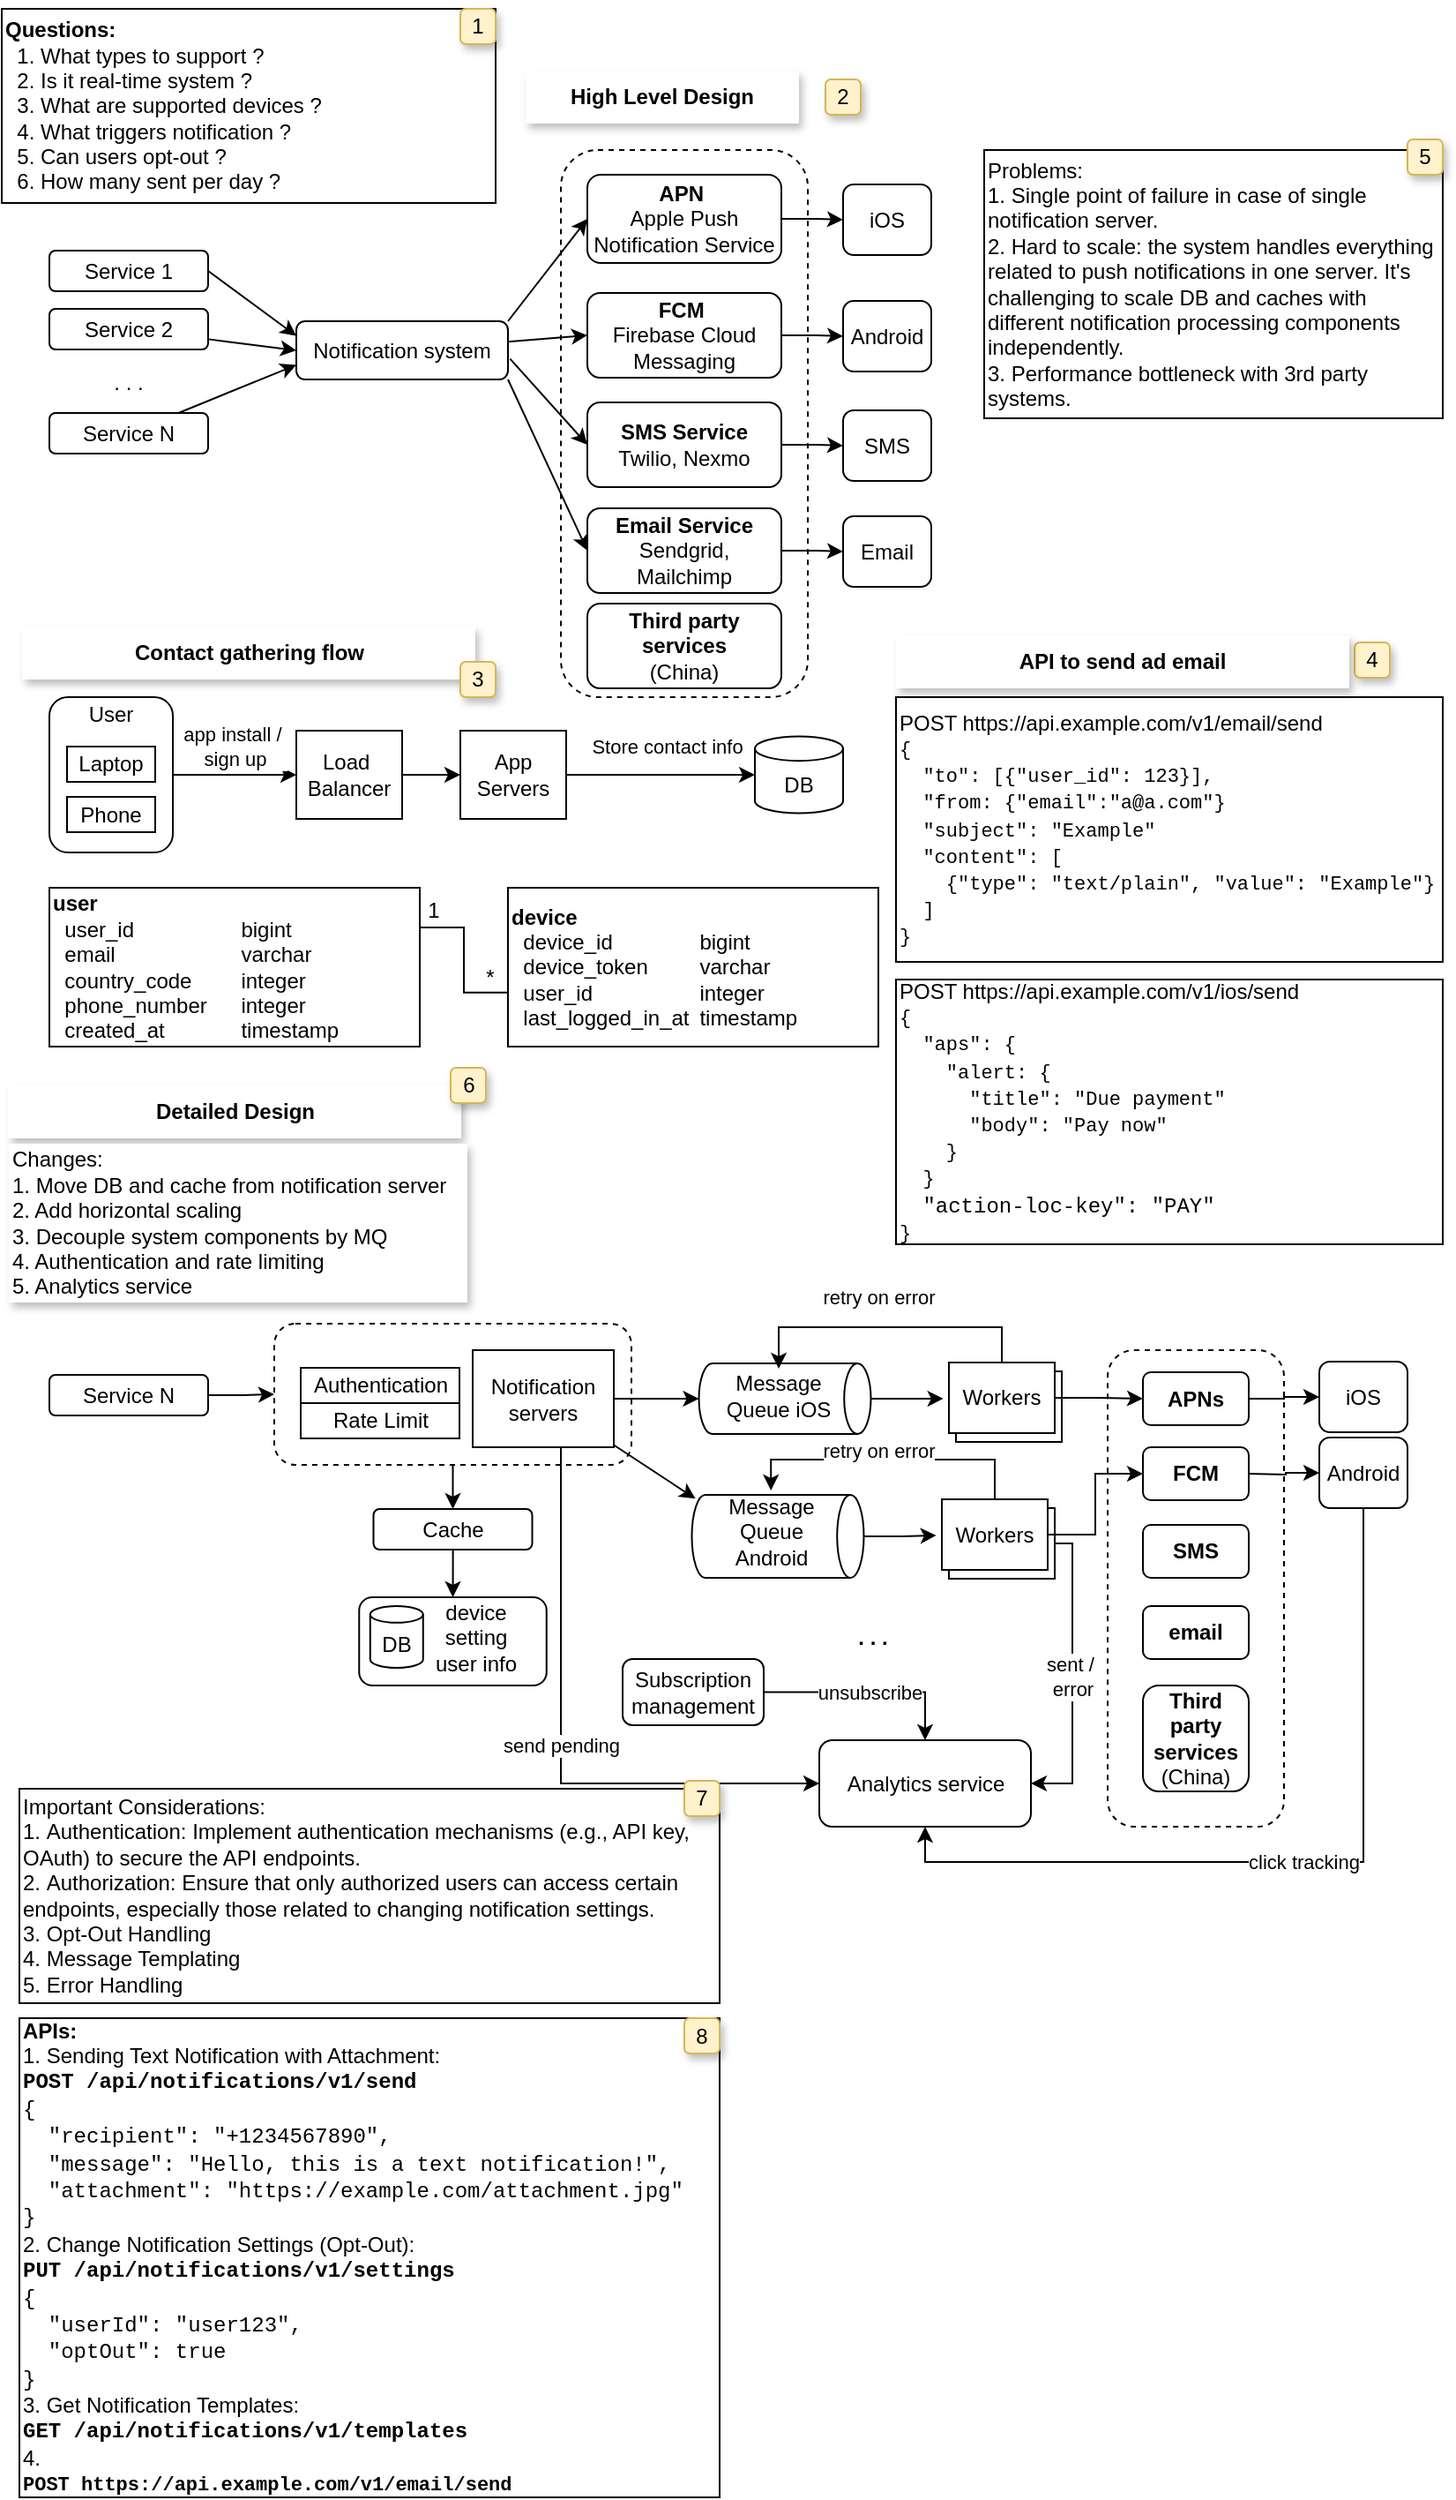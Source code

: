 <mxfile version="22.1.11" type="device">
  <diagram name="Page-1" id="iBF_axwDJWfPt3znukzr">
    <mxGraphModel dx="1815" dy="527" grid="1" gridSize="10" guides="1" tooltips="1" connect="1" arrows="1" fold="1" page="1" pageScale="1" pageWidth="827" pageHeight="1169" math="0" shadow="0">
      <root>
        <mxCell id="0" />
        <mxCell id="1" parent="0" />
        <mxCell id="2EZ9If-iesUBe8Wqhh3Y-325" value="" style="rounded=1;whiteSpace=wrap;html=1;dashed=1;" vertex="1" parent="1">
          <mxGeometry x="-200" y="760" width="100" height="270" as="geometry" />
        </mxCell>
        <mxCell id="2EZ9If-iesUBe8Wqhh3Y-322" value="" style="rounded=0;whiteSpace=wrap;html=1;" vertex="1" parent="1">
          <mxGeometry x="-286" y="772" width="60" height="40" as="geometry" />
        </mxCell>
        <mxCell id="2EZ9If-iesUBe8Wqhh3Y-233" value="" style="rounded=1;whiteSpace=wrap;html=1;dashed=1;" vertex="1" parent="1">
          <mxGeometry x="-510" y="80" width="140" height="310" as="geometry" />
        </mxCell>
        <mxCell id="2EZ9If-iesUBe8Wqhh3Y-2" value="POST https://api.example.com/v1/email/send&lt;br&gt;&lt;font style=&quot;font-size: 11px;&quot; face=&quot;Courier New&quot;&gt;{&lt;br&gt;&amp;nbsp; &quot;to&quot;: [{&quot;user_id&quot;: 123}],&lt;br&gt;&amp;nbsp; &quot;from: {&quot;email&quot;:&quot;a@a.com&quot;}&lt;br&gt;&amp;nbsp; &quot;subject&quot;: &quot;Example&quot;&lt;br&gt;&amp;nbsp; &quot;content&quot;: [&lt;br&gt;&amp;nbsp; &amp;nbsp; {&quot;type&quot;: &quot;text/plain&quot;, &quot;value&quot;: &quot;Example&quot;}&lt;br&gt;&amp;nbsp; ]&lt;br&gt;}&lt;/font&gt;" style="rounded=0;whiteSpace=wrap;html=1;align=left;" vertex="1" parent="1">
          <mxGeometry x="-320" y="390" width="310" height="150" as="geometry" />
        </mxCell>
        <mxCell id="2EZ9If-iesUBe8Wqhh3Y-3" value="&lt;span&gt;Questions:&lt;/span&gt;&lt;br&gt;&amp;nbsp;&lt;span style=&quot;font-weight: normal;&quot;&gt; 1. What types to support ?&lt;br&gt;&amp;nbsp; 2. Is it real-time system ?&lt;br&gt;&amp;nbsp; 3. What are supported devices ?&lt;br&gt;&amp;nbsp; 4. What triggers notification ?&lt;br&gt;&amp;nbsp; 5. Can users opt-out ?&lt;br&gt;&amp;nbsp; 6. How many sent per day ?&lt;br&gt;&lt;/span&gt;" style="rounded=0;whiteSpace=wrap;html=1;align=left;fontStyle=1" vertex="1" parent="1">
          <mxGeometry x="-827" width="280" height="110" as="geometry" />
        </mxCell>
        <mxCell id="2EZ9If-iesUBe8Wqhh3Y-51" value="Problems:&lt;br&gt;1. Single point of failure in case of single notification server.&lt;br&gt;2. Hard to scale: the system handles everything related to push notifications in one server. It&#39;s challenging to scale DB and caches with different notification processing components independently.&lt;br&gt;3. Performance bottleneck with 3rd party systems." style="rounded=0;whiteSpace=wrap;html=1;align=left;" vertex="1" parent="1">
          <mxGeometry x="-270" y="80" width="260" height="152" as="geometry" />
        </mxCell>
        <mxCell id="2EZ9If-iesUBe8Wqhh3Y-52" value="1" style="text;html=1;strokeColor=#d6b656;fillColor=#fff2cc;align=center;verticalAlign=middle;whiteSpace=wrap;rounded=1;glass=0;shadow=1;" vertex="1" parent="1">
          <mxGeometry x="-567" width="20" height="20" as="geometry" />
        </mxCell>
        <mxCell id="2EZ9If-iesUBe8Wqhh3Y-54" value="2" style="text;html=1;strokeColor=#d6b656;fillColor=#fff2cc;align=center;verticalAlign=middle;whiteSpace=wrap;rounded=1;glass=0;shadow=1;" vertex="1" parent="1">
          <mxGeometry x="-360" y="40" width="20" height="20" as="geometry" />
        </mxCell>
        <mxCell id="2EZ9If-iesUBe8Wqhh3Y-56" value="4" style="text;html=1;strokeColor=#d6b656;fillColor=#fff2cc;align=center;verticalAlign=middle;whiteSpace=wrap;rounded=1;glass=0;shadow=1;" vertex="1" parent="1">
          <mxGeometry x="-60" y="359" width="20" height="20" as="geometry" />
        </mxCell>
        <mxCell id="2EZ9If-iesUBe8Wqhh3Y-57" value="5" style="text;html=1;strokeColor=#d6b656;fillColor=#fff2cc;align=center;verticalAlign=middle;whiteSpace=wrap;rounded=1;glass=0;shadow=1;" vertex="1" parent="1">
          <mxGeometry x="-30" y="74" width="20" height="20" as="geometry" />
        </mxCell>
        <mxCell id="2EZ9If-iesUBe8Wqhh3Y-230" style="rounded=0;orthogonalLoop=1;jettySize=auto;html=1;entryX=0;entryY=0.25;entryDx=0;entryDy=0;exitX=1;exitY=0.5;exitDx=0;exitDy=0;" edge="1" parent="1" source="2EZ9If-iesUBe8Wqhh3Y-225" target="2EZ9If-iesUBe8Wqhh3Y-229">
          <mxGeometry relative="1" as="geometry" />
        </mxCell>
        <mxCell id="2EZ9If-iesUBe8Wqhh3Y-225" value="Service 1" style="rounded=1;whiteSpace=wrap;html=1;" vertex="1" parent="1">
          <mxGeometry x="-800" y="137" width="90" height="23" as="geometry" />
        </mxCell>
        <mxCell id="2EZ9If-iesUBe8Wqhh3Y-232" value="" style="rounded=0;orthogonalLoop=1;jettySize=auto;html=1;entryX=0;entryY=0.5;entryDx=0;entryDy=0;" edge="1" parent="1" source="2EZ9If-iesUBe8Wqhh3Y-226" target="2EZ9If-iesUBe8Wqhh3Y-229">
          <mxGeometry relative="1" as="geometry" />
        </mxCell>
        <mxCell id="2EZ9If-iesUBe8Wqhh3Y-226" value="Service 2" style="rounded=1;whiteSpace=wrap;html=1;" vertex="1" parent="1">
          <mxGeometry x="-800" y="170" width="90" height="23" as="geometry" />
        </mxCell>
        <mxCell id="2EZ9If-iesUBe8Wqhh3Y-231" value="" style="rounded=0;orthogonalLoop=1;jettySize=auto;html=1;entryX=0;entryY=0.75;entryDx=0;entryDy=0;" edge="1" parent="1" source="2EZ9If-iesUBe8Wqhh3Y-227" target="2EZ9If-iesUBe8Wqhh3Y-229">
          <mxGeometry relative="1" as="geometry" />
        </mxCell>
        <mxCell id="2EZ9If-iesUBe8Wqhh3Y-227" value="Service N" style="rounded=1;whiteSpace=wrap;html=1;" vertex="1" parent="1">
          <mxGeometry x="-800" y="229" width="90" height="23" as="geometry" />
        </mxCell>
        <mxCell id="2EZ9If-iesUBe8Wqhh3Y-228" value=". . ." style="text;html=1;strokeColor=none;fillColor=none;align=center;verticalAlign=middle;whiteSpace=wrap;rounded=0;" vertex="1" parent="1">
          <mxGeometry x="-785" y="197" width="60" height="30" as="geometry" />
        </mxCell>
        <mxCell id="2EZ9If-iesUBe8Wqhh3Y-248" style="rounded=0;orthogonalLoop=1;jettySize=auto;html=1;entryX=0;entryY=0.5;entryDx=0;entryDy=0;exitX=1;exitY=0;exitDx=0;exitDy=0;" edge="1" parent="1" source="2EZ9If-iesUBe8Wqhh3Y-229" target="2EZ9If-iesUBe8Wqhh3Y-234">
          <mxGeometry relative="1" as="geometry" />
        </mxCell>
        <mxCell id="2EZ9If-iesUBe8Wqhh3Y-250" style="rounded=0;orthogonalLoop=1;jettySize=auto;html=1;entryX=0;entryY=0.5;entryDx=0;entryDy=0;" edge="1" parent="1" source="2EZ9If-iesUBe8Wqhh3Y-229" target="2EZ9If-iesUBe8Wqhh3Y-237">
          <mxGeometry relative="1" as="geometry" />
        </mxCell>
        <mxCell id="2EZ9If-iesUBe8Wqhh3Y-251" style="rounded=0;orthogonalLoop=1;jettySize=auto;html=1;entryX=0;entryY=0.5;entryDx=0;entryDy=0;exitX=1.01;exitY=0.645;exitDx=0;exitDy=0;exitPerimeter=0;" edge="1" parent="1" source="2EZ9If-iesUBe8Wqhh3Y-229" target="2EZ9If-iesUBe8Wqhh3Y-238">
          <mxGeometry relative="1" as="geometry" />
        </mxCell>
        <mxCell id="2EZ9If-iesUBe8Wqhh3Y-252" style="rounded=0;orthogonalLoop=1;jettySize=auto;html=1;entryX=0;entryY=0.5;entryDx=0;entryDy=0;exitX=1;exitY=1;exitDx=0;exitDy=0;" edge="1" parent="1" source="2EZ9If-iesUBe8Wqhh3Y-229" target="2EZ9If-iesUBe8Wqhh3Y-239">
          <mxGeometry relative="1" as="geometry" />
        </mxCell>
        <mxCell id="2EZ9If-iesUBe8Wqhh3Y-229" value="Notification system" style="rounded=1;whiteSpace=wrap;html=1;" vertex="1" parent="1">
          <mxGeometry x="-660" y="177" width="120" height="33" as="geometry" />
        </mxCell>
        <mxCell id="2EZ9If-iesUBe8Wqhh3Y-241" value="" style="edgeStyle=orthogonalEdgeStyle;rounded=0;orthogonalLoop=1;jettySize=auto;html=1;" edge="1" parent="1" source="2EZ9If-iesUBe8Wqhh3Y-234" target="2EZ9If-iesUBe8Wqhh3Y-240">
          <mxGeometry relative="1" as="geometry" />
        </mxCell>
        <mxCell id="2EZ9If-iesUBe8Wqhh3Y-234" value="&lt;b&gt;APN&amp;nbsp;&lt;/b&gt;&lt;br&gt;Apple Push Notification Service" style="rounded=1;whiteSpace=wrap;html=1;" vertex="1" parent="1">
          <mxGeometry x="-495" y="94" width="110" height="50" as="geometry" />
        </mxCell>
        <mxCell id="2EZ9If-iesUBe8Wqhh3Y-243" value="" style="edgeStyle=orthogonalEdgeStyle;rounded=0;orthogonalLoop=1;jettySize=auto;html=1;" edge="1" parent="1" source="2EZ9If-iesUBe8Wqhh3Y-237" target="2EZ9If-iesUBe8Wqhh3Y-242">
          <mxGeometry relative="1" as="geometry" />
        </mxCell>
        <mxCell id="2EZ9If-iesUBe8Wqhh3Y-237" value="&lt;b&gt;FCM&amp;nbsp;&lt;/b&gt;&lt;br&gt;Firebase Cloud Messaging" style="rounded=1;whiteSpace=wrap;html=1;" vertex="1" parent="1">
          <mxGeometry x="-495" y="161" width="110" height="48" as="geometry" />
        </mxCell>
        <mxCell id="2EZ9If-iesUBe8Wqhh3Y-247" value="" style="edgeStyle=orthogonalEdgeStyle;rounded=0;orthogonalLoop=1;jettySize=auto;html=1;" edge="1" parent="1" source="2EZ9If-iesUBe8Wqhh3Y-238" target="2EZ9If-iesUBe8Wqhh3Y-244">
          <mxGeometry relative="1" as="geometry" />
        </mxCell>
        <mxCell id="2EZ9If-iesUBe8Wqhh3Y-238" value="&lt;b&gt;SMS Service&lt;/b&gt;&lt;br&gt;Twilio, Nexmo" style="rounded=1;whiteSpace=wrap;html=1;" vertex="1" parent="1">
          <mxGeometry x="-495" y="223" width="110" height="48" as="geometry" />
        </mxCell>
        <mxCell id="2EZ9If-iesUBe8Wqhh3Y-246" value="" style="edgeStyle=orthogonalEdgeStyle;rounded=0;orthogonalLoop=1;jettySize=auto;html=1;" edge="1" parent="1" source="2EZ9If-iesUBe8Wqhh3Y-239" target="2EZ9If-iesUBe8Wqhh3Y-245">
          <mxGeometry relative="1" as="geometry" />
        </mxCell>
        <mxCell id="2EZ9If-iesUBe8Wqhh3Y-239" value="&lt;b&gt;Email Service&lt;/b&gt;&lt;br&gt;Sendgrid, Mailchimp" style="rounded=1;whiteSpace=wrap;html=1;" vertex="1" parent="1">
          <mxGeometry x="-495" y="283" width="110" height="48" as="geometry" />
        </mxCell>
        <mxCell id="2EZ9If-iesUBe8Wqhh3Y-240" value="iOS" style="rounded=1;whiteSpace=wrap;html=1;" vertex="1" parent="1">
          <mxGeometry x="-350" y="99.5" width="50" height="40" as="geometry" />
        </mxCell>
        <mxCell id="2EZ9If-iesUBe8Wqhh3Y-242" value="Android" style="rounded=1;whiteSpace=wrap;html=1;" vertex="1" parent="1">
          <mxGeometry x="-350" y="165.5" width="50" height="40" as="geometry" />
        </mxCell>
        <mxCell id="2EZ9If-iesUBe8Wqhh3Y-244" value="SMS" style="rounded=1;whiteSpace=wrap;html=1;" vertex="1" parent="1">
          <mxGeometry x="-350" y="227.5" width="50" height="40" as="geometry" />
        </mxCell>
        <mxCell id="2EZ9If-iesUBe8Wqhh3Y-245" value="Email" style="rounded=1;whiteSpace=wrap;html=1;" vertex="1" parent="1">
          <mxGeometry x="-350" y="287.5" width="50" height="40" as="geometry" />
        </mxCell>
        <mxCell id="2EZ9If-iesUBe8Wqhh3Y-254" value="High Level Design" style="text;html=1;strokeColor=none;fillColor=default;align=center;verticalAlign=middle;whiteSpace=wrap;rounded=0;fontStyle=1;shadow=1;" vertex="1" parent="1">
          <mxGeometry x="-530" y="35" width="155" height="30" as="geometry" />
        </mxCell>
        <mxCell id="2EZ9If-iesUBe8Wqhh3Y-261" value="app install /&amp;nbsp;&lt;br&gt;sign up" style="edgeStyle=orthogonalEdgeStyle;rounded=0;orthogonalLoop=1;jettySize=auto;html=1;" edge="1" parent="1" source="2EZ9If-iesUBe8Wqhh3Y-256" target="2EZ9If-iesUBe8Wqhh3Y-260">
          <mxGeometry y="16" relative="1" as="geometry">
            <mxPoint as="offset" />
          </mxGeometry>
        </mxCell>
        <mxCell id="2EZ9If-iesUBe8Wqhh3Y-256" value="" style="rounded=1;whiteSpace=wrap;html=1;" vertex="1" parent="1">
          <mxGeometry x="-800" y="390" width="70" height="88" as="geometry" />
        </mxCell>
        <mxCell id="2EZ9If-iesUBe8Wqhh3Y-257" value="Laptop" style="rounded=0;whiteSpace=wrap;html=1;" vertex="1" parent="1">
          <mxGeometry x="-790" y="418" width="50" height="20" as="geometry" />
        </mxCell>
        <mxCell id="2EZ9If-iesUBe8Wqhh3Y-258" value="User" style="text;html=1;strokeColor=none;fillColor=none;align=center;verticalAlign=middle;whiteSpace=wrap;rounded=0;" vertex="1" parent="1">
          <mxGeometry x="-795" y="385" width="60" height="30" as="geometry" />
        </mxCell>
        <mxCell id="2EZ9If-iesUBe8Wqhh3Y-259" value="Phone" style="rounded=0;whiteSpace=wrap;html=1;" vertex="1" parent="1">
          <mxGeometry x="-790" y="446.5" width="50" height="20" as="geometry" />
        </mxCell>
        <mxCell id="2EZ9If-iesUBe8Wqhh3Y-263" value="" style="edgeStyle=orthogonalEdgeStyle;rounded=0;orthogonalLoop=1;jettySize=auto;html=1;" edge="1" parent="1" source="2EZ9If-iesUBe8Wqhh3Y-260" target="2EZ9If-iesUBe8Wqhh3Y-262">
          <mxGeometry relative="1" as="geometry" />
        </mxCell>
        <mxCell id="2EZ9If-iesUBe8Wqhh3Y-260" value="Load&amp;nbsp;&lt;br&gt;Balancer" style="rounded=0;whiteSpace=wrap;html=1;" vertex="1" parent="1">
          <mxGeometry x="-660" y="409" width="60" height="50" as="geometry" />
        </mxCell>
        <mxCell id="2EZ9If-iesUBe8Wqhh3Y-265" value="Store contact info" style="edgeStyle=orthogonalEdgeStyle;rounded=0;orthogonalLoop=1;jettySize=auto;html=1;" edge="1" parent="1" source="2EZ9If-iesUBe8Wqhh3Y-262" target="2EZ9If-iesUBe8Wqhh3Y-264">
          <mxGeometry x="0.065" y="16" relative="1" as="geometry">
            <mxPoint as="offset" />
          </mxGeometry>
        </mxCell>
        <mxCell id="2EZ9If-iesUBe8Wqhh3Y-262" value="App&lt;br&gt;Servers" style="rounded=0;whiteSpace=wrap;html=1;" vertex="1" parent="1">
          <mxGeometry x="-567" y="409" width="60" height="50" as="geometry" />
        </mxCell>
        <mxCell id="2EZ9If-iesUBe8Wqhh3Y-264" value="DB" style="shape=cylinder3;whiteSpace=wrap;html=1;boundedLbl=1;backgroundOutline=1;size=6.929;" vertex="1" parent="1">
          <mxGeometry x="-400" y="412.25" width="50" height="43.5" as="geometry" />
        </mxCell>
        <mxCell id="2EZ9If-iesUBe8Wqhh3Y-253" value="Contact gathering flow" style="text;html=1;strokeColor=none;fillColor=default;align=center;verticalAlign=middle;whiteSpace=wrap;rounded=0;fontStyle=1;shadow=1;" vertex="1" parent="1">
          <mxGeometry x="-815.5" y="350" width="257" height="30" as="geometry" />
        </mxCell>
        <mxCell id="2EZ9If-iesUBe8Wqhh3Y-55" value="3" style="text;html=1;strokeColor=#d6b656;fillColor=#fff2cc;align=center;verticalAlign=middle;whiteSpace=wrap;rounded=1;glass=0;shadow=1;" vertex="1" parent="1">
          <mxGeometry x="-567" y="370" width="20" height="20" as="geometry" />
        </mxCell>
        <mxCell id="2EZ9If-iesUBe8Wqhh3Y-290" value="" style="edgeStyle=orthogonalEdgeStyle;rounded=0;orthogonalLoop=1;jettySize=auto;html=1;exitX=1;exitY=0.25;exitDx=0;exitDy=0;entryX=0;entryY=0.66;entryDx=0;entryDy=0;entryPerimeter=0;endArrow=none;endFill=0;" edge="1" parent="1" source="2EZ9If-iesUBe8Wqhh3Y-288" target="2EZ9If-iesUBe8Wqhh3Y-289">
          <mxGeometry relative="1" as="geometry" />
        </mxCell>
        <mxCell id="2EZ9If-iesUBe8Wqhh3Y-288" value="&lt;b&gt;user&lt;/b&gt;&lt;br&gt;&amp;nbsp; user_id&lt;span style=&quot;white-space: pre;&quot;&gt;&#x9;&lt;span style=&quot;white-space: pre;&quot;&gt;&#x9;&lt;/span&gt;&lt;span style=&quot;white-space: pre;&quot;&gt;&#x9;&lt;/span&gt;&lt;/span&gt;bigint&lt;br&gt;&amp;nbsp; email &lt;span style=&quot;white-space: pre;&quot;&gt;&#x9;&lt;/span&gt;&lt;span style=&quot;white-space: pre;&quot;&gt;&#x9;&lt;/span&gt;&lt;span style=&quot;white-space: pre;&quot;&gt;&#x9;&lt;/span&gt;varchar&lt;br&gt;&amp;nbsp; country_code&amp;nbsp; &lt;span style=&quot;white-space: pre;&quot;&gt;&#x9;&lt;/span&gt;integer&lt;br&gt;&amp;nbsp; phone_number&lt;span style=&quot;white-space: pre;&quot;&gt;&#x9;&lt;/span&gt;integer&lt;br&gt;&amp;nbsp; created_at&lt;span style=&quot;white-space: pre;&quot;&gt;&#x9;&lt;/span&gt;&lt;span style=&quot;white-space: pre;&quot;&gt;&#x9;&lt;/span&gt;timestamp" style="rounded=0;whiteSpace=wrap;html=1;align=left;" vertex="1" parent="1">
          <mxGeometry x="-800" y="498" width="210" height="90" as="geometry" />
        </mxCell>
        <mxCell id="2EZ9If-iesUBe8Wqhh3Y-289" value="&lt;b&gt;device&lt;/b&gt;&lt;br&gt;&amp;nbsp; device_id&lt;span style=&quot;&quot;&gt;&lt;span style=&quot;&quot;&gt;&lt;span style=&quot;white-space: pre;&quot;&gt;&amp;nbsp;&amp;nbsp;&amp;nbsp;&amp;nbsp;&lt;/span&gt;&lt;/span&gt;&lt;span style=&quot;&quot;&gt;&lt;span style=&quot;white-space: pre;&quot;&gt;&amp;nbsp;&amp;nbsp;&amp;nbsp;&amp;nbsp;&lt;span style=&quot;white-space: pre;&quot;&gt;&#x9;&lt;/span&gt;&lt;/span&gt;&lt;/span&gt;&lt;/span&gt;bigint&lt;br&gt;&amp;nbsp; device_token&lt;span style=&quot;white-space: pre;&quot;&gt;&#x9;&lt;/span&gt;&lt;span style=&quot;&quot;&gt;&lt;span style=&quot;white-space: pre;&quot;&gt;&amp;nbsp;&lt;span style=&quot;white-space: pre;&quot;&gt;&#x9;&lt;/span&gt;&lt;/span&gt;&lt;/span&gt;varchar&lt;br&gt;&amp;nbsp; user_id&amp;nbsp;&lt;span style=&quot;&quot;&gt;&lt;span style=&quot;white-space: pre;&quot;&gt;&amp;nbsp;&lt;span style=&quot;white-space: pre;&quot;&gt;&#x9;&lt;/span&gt; &lt;span style=&quot;white-space: pre;&quot;&gt;&#x9;&lt;/span&gt;&lt;/span&gt;&lt;/span&gt;integer&lt;br&gt;&amp;nbsp; last_logged_in_at&lt;span style=&quot;white-space: pre;&quot;&gt;&#x9;&lt;/span&gt;timestamp" style="rounded=0;whiteSpace=wrap;html=1;align=left;" vertex="1" parent="1">
          <mxGeometry x="-540" y="498" width="210" height="90" as="geometry" />
        </mxCell>
        <mxCell id="2EZ9If-iesUBe8Wqhh3Y-291" value="1" style="text;html=1;strokeColor=none;fillColor=none;align=center;verticalAlign=middle;whiteSpace=wrap;rounded=0;" vertex="1" parent="1">
          <mxGeometry x="-612.5" y="496" width="60" height="30" as="geometry" />
        </mxCell>
        <mxCell id="2EZ9If-iesUBe8Wqhh3Y-292" value="*" style="text;html=1;strokeColor=none;fillColor=none;align=center;verticalAlign=middle;whiteSpace=wrap;rounded=0;" vertex="1" parent="1">
          <mxGeometry x="-580" y="534" width="60" height="30" as="geometry" />
        </mxCell>
        <mxCell id="2EZ9If-iesUBe8Wqhh3Y-293" value="&lt;b&gt;Third party services&lt;/b&gt;&lt;br&gt;(China)" style="rounded=1;whiteSpace=wrap;html=1;" vertex="1" parent="1">
          <mxGeometry x="-495" y="337" width="110" height="48" as="geometry" />
        </mxCell>
        <mxCell id="2EZ9If-iesUBe8Wqhh3Y-294" value="Detailed Design" style="text;html=1;strokeColor=none;fillColor=default;align=center;verticalAlign=middle;whiteSpace=wrap;rounded=0;fontStyle=1;shadow=1;" vertex="1" parent="1">
          <mxGeometry x="-823.5" y="610" width="257" height="30" as="geometry" />
        </mxCell>
        <mxCell id="2EZ9If-iesUBe8Wqhh3Y-302" style="edgeStyle=orthogonalEdgeStyle;rounded=0;orthogonalLoop=1;jettySize=auto;html=1;entryX=0;entryY=0.5;entryDx=0;entryDy=0;" edge="1" parent="1" source="2EZ9If-iesUBe8Wqhh3Y-295" target="2EZ9If-iesUBe8Wqhh3Y-296">
          <mxGeometry relative="1" as="geometry" />
        </mxCell>
        <mxCell id="2EZ9If-iesUBe8Wqhh3Y-295" value="Service N" style="rounded=1;whiteSpace=wrap;html=1;" vertex="1" parent="1">
          <mxGeometry x="-800" y="774" width="90" height="23" as="geometry" />
        </mxCell>
        <mxCell id="2EZ9If-iesUBe8Wqhh3Y-308" style="edgeStyle=orthogonalEdgeStyle;rounded=0;orthogonalLoop=1;jettySize=auto;html=1;entryX=0.5;entryY=0;entryDx=0;entryDy=0;" edge="1" parent="1" source="2EZ9If-iesUBe8Wqhh3Y-296" target="2EZ9If-iesUBe8Wqhh3Y-303">
          <mxGeometry relative="1" as="geometry" />
        </mxCell>
        <mxCell id="2EZ9If-iesUBe8Wqhh3Y-296" value="" style="rounded=1;whiteSpace=wrap;html=1;dashed=1;" vertex="1" parent="1">
          <mxGeometry x="-672.5" y="745" width="202.5" height="80" as="geometry" />
        </mxCell>
        <mxCell id="2EZ9If-iesUBe8Wqhh3Y-298" value="Authentication" style="rounded=0;whiteSpace=wrap;html=1;" vertex="1" parent="1">
          <mxGeometry x="-657.5" y="770" width="90" height="20" as="geometry" />
        </mxCell>
        <mxCell id="2EZ9If-iesUBe8Wqhh3Y-344" style="rounded=0;orthogonalLoop=1;jettySize=auto;html=1;entryX=0.046;entryY=0.979;entryDx=0;entryDy=0;entryPerimeter=0;" edge="1" parent="1" source="2EZ9If-iesUBe8Wqhh3Y-300" target="2EZ9If-iesUBe8Wqhh3Y-339">
          <mxGeometry relative="1" as="geometry" />
        </mxCell>
        <mxCell id="2EZ9If-iesUBe8Wqhh3Y-357" value="send pending" style="edgeStyle=orthogonalEdgeStyle;rounded=0;orthogonalLoop=1;jettySize=auto;html=1;entryX=0;entryY=0.5;entryDx=0;entryDy=0;" edge="1" parent="1" source="2EZ9If-iesUBe8Wqhh3Y-300" target="2EZ9If-iesUBe8Wqhh3Y-354">
          <mxGeometry relative="1" as="geometry">
            <Array as="points">
              <mxPoint x="-510" y="1005" />
            </Array>
          </mxGeometry>
        </mxCell>
        <mxCell id="2EZ9If-iesUBe8Wqhh3Y-300" value="Notification servers" style="rounded=0;whiteSpace=wrap;html=1;" vertex="1" parent="1">
          <mxGeometry x="-560" y="760" width="80" height="55" as="geometry" />
        </mxCell>
        <mxCell id="2EZ9If-iesUBe8Wqhh3Y-310" style="edgeStyle=orthogonalEdgeStyle;rounded=0;orthogonalLoop=1;jettySize=auto;html=1;entryX=0.5;entryY=0;entryDx=0;entryDy=0;" edge="1" parent="1" source="2EZ9If-iesUBe8Wqhh3Y-303" target="2EZ9If-iesUBe8Wqhh3Y-304">
          <mxGeometry relative="1" as="geometry" />
        </mxCell>
        <mxCell id="2EZ9If-iesUBe8Wqhh3Y-303" value="Cache" style="rounded=1;whiteSpace=wrap;html=1;" vertex="1" parent="1">
          <mxGeometry x="-616.25" y="850" width="90" height="23" as="geometry" />
        </mxCell>
        <mxCell id="2EZ9If-iesUBe8Wqhh3Y-304" value="" style="rounded=1;whiteSpace=wrap;html=1;" vertex="1" parent="1">
          <mxGeometry x="-624.37" y="900" width="106.25" height="50" as="geometry" />
        </mxCell>
        <mxCell id="2EZ9If-iesUBe8Wqhh3Y-305" value="DB" style="shape=cylinder3;whiteSpace=wrap;html=1;boundedLbl=1;backgroundOutline=1;size=4.714;" vertex="1" parent="1">
          <mxGeometry x="-618.12" y="905" width="30" height="35" as="geometry" />
        </mxCell>
        <mxCell id="2EZ9If-iesUBe8Wqhh3Y-306" value="device&lt;br&gt;setting&lt;br&gt;user info" style="text;html=1;strokeColor=none;fillColor=none;align=center;verticalAlign=middle;whiteSpace=wrap;rounded=0;" vertex="1" parent="1">
          <mxGeometry x="-591.24" y="907.5" width="66.25" height="30" as="geometry" />
        </mxCell>
        <mxCell id="2EZ9If-iesUBe8Wqhh3Y-312" value="" style="shape=cylinder3;whiteSpace=wrap;html=1;boundedLbl=1;backgroundOutline=1;size=7.571;rotation=90;" vertex="1" parent="1">
          <mxGeometry x="-403" y="738.75" width="40" height="97.5" as="geometry" />
        </mxCell>
        <mxCell id="2EZ9If-iesUBe8Wqhh3Y-313" value="Message Queue iOS" style="text;html=1;strokeColor=none;fillColor=none;align=center;verticalAlign=middle;whiteSpace=wrap;rounded=0;" vertex="1" parent="1">
          <mxGeometry x="-423" y="770.5" width="73" height="30" as="geometry" />
        </mxCell>
        <mxCell id="2EZ9If-iesUBe8Wqhh3Y-316" style="edgeStyle=orthogonalEdgeStyle;rounded=0;orthogonalLoop=1;jettySize=auto;html=1;entryX=0.5;entryY=1;entryDx=0;entryDy=0;entryPerimeter=0;" edge="1" parent="1" source="2EZ9If-iesUBe8Wqhh3Y-300" target="2EZ9If-iesUBe8Wqhh3Y-312">
          <mxGeometry relative="1" as="geometry" />
        </mxCell>
        <mxCell id="2EZ9If-iesUBe8Wqhh3Y-317" value="Rate Limit" style="rounded=0;whiteSpace=wrap;html=1;" vertex="1" parent="1">
          <mxGeometry x="-657.5" y="790" width="90" height="20" as="geometry" />
        </mxCell>
        <mxCell id="2EZ9If-iesUBe8Wqhh3Y-318" value="API to send ad email" style="text;html=1;strokeColor=none;fillColor=default;align=center;verticalAlign=middle;whiteSpace=wrap;rounded=0;fontStyle=1;shadow=1;" vertex="1" parent="1">
          <mxGeometry x="-320" y="355" width="257" height="30" as="geometry" />
        </mxCell>
        <mxCell id="2EZ9If-iesUBe8Wqhh3Y-319" value="POST https://api.example.com/v1/ios/send&lt;br&gt;&lt;font style=&quot;font-size: 11px;&quot; face=&quot;Courier New&quot;&gt;{&lt;br&gt;&amp;nbsp; &quot;aps&quot;: {&lt;br&gt;&amp;nbsp; &amp;nbsp; &quot;alert: {&lt;br&gt;&amp;nbsp; &amp;nbsp; &amp;nbsp; &quot;title&quot;: &quot;Due payment&quot;&lt;br&gt;&amp;nbsp; &amp;nbsp; &amp;nbsp; &quot;body&quot;: &quot;Pay now&quot;&lt;br&gt;&amp;nbsp; &amp;nbsp; }&lt;br&gt;&amp;nbsp; }&lt;br&gt;&amp;nbsp;&amp;nbsp;&lt;/font&gt;&lt;font face=&quot;Courier New&quot;&gt;&quot;action-loc-key&quot;: &quot;PAY&quot;&lt;/font&gt;&lt;font style=&quot;font-size: 11px;&quot; face=&quot;Courier New&quot;&gt;&lt;br&gt;}&lt;/font&gt;" style="rounded=0;whiteSpace=wrap;html=1;align=left;" vertex="1" parent="1">
          <mxGeometry x="-320" y="550" width="310" height="150" as="geometry" />
        </mxCell>
        <mxCell id="2EZ9If-iesUBe8Wqhh3Y-320" value="Changes:&lt;br&gt;1. Move DB and cache from notification server&lt;br&gt;2. Add horizontal scaling&lt;br&gt;3. Decouple system components by MQ&lt;br&gt;4. Authentication and rate limiting&lt;br&gt;5. Analytics service" style="rounded=0;whiteSpace=wrap;html=1;align=left;strokeColor=none;shadow=1;" vertex="1" parent="1">
          <mxGeometry x="-823" y="643" width="260" height="90" as="geometry" />
        </mxCell>
        <mxCell id="2EZ9If-iesUBe8Wqhh3Y-335" style="edgeStyle=orthogonalEdgeStyle;rounded=0;orthogonalLoop=1;jettySize=auto;html=1;entryX=0;entryY=0.5;entryDx=0;entryDy=0;" edge="1" parent="1" source="2EZ9If-iesUBe8Wqhh3Y-321" target="2EZ9If-iesUBe8Wqhh3Y-323">
          <mxGeometry relative="1" as="geometry" />
        </mxCell>
        <mxCell id="2EZ9If-iesUBe8Wqhh3Y-337" value="retry on error" style="edgeStyle=orthogonalEdgeStyle;rounded=0;orthogonalLoop=1;jettySize=auto;html=1;entryX=0.5;entryY=0;entryDx=0;entryDy=0;" edge="1" parent="1" source="2EZ9If-iesUBe8Wqhh3Y-321" target="2EZ9If-iesUBe8Wqhh3Y-313">
          <mxGeometry x="0.059" y="-17" relative="1" as="geometry">
            <Array as="points">
              <mxPoint x="-260" y="747" />
              <mxPoint x="-387" y="747" />
            </Array>
            <mxPoint as="offset" />
          </mxGeometry>
        </mxCell>
        <mxCell id="2EZ9If-iesUBe8Wqhh3Y-321" value="Workers" style="rounded=0;whiteSpace=wrap;html=1;" vertex="1" parent="1">
          <mxGeometry x="-290" y="767" width="60" height="40" as="geometry" />
        </mxCell>
        <mxCell id="2EZ9If-iesUBe8Wqhh3Y-334" style="edgeStyle=orthogonalEdgeStyle;rounded=0;orthogonalLoop=1;jettySize=auto;html=1;entryX=0;entryY=0.5;entryDx=0;entryDy=0;" edge="1" parent="1" source="2EZ9If-iesUBe8Wqhh3Y-323" target="2EZ9If-iesUBe8Wqhh3Y-324">
          <mxGeometry relative="1" as="geometry" />
        </mxCell>
        <mxCell id="2EZ9If-iesUBe8Wqhh3Y-323" value="&lt;b&gt;APNs&lt;/b&gt;" style="rounded=1;whiteSpace=wrap;html=1;" vertex="1" parent="1">
          <mxGeometry x="-180" y="772.5" width="60" height="30" as="geometry" />
        </mxCell>
        <mxCell id="2EZ9If-iesUBe8Wqhh3Y-324" value="iOS" style="rounded=1;whiteSpace=wrap;html=1;" vertex="1" parent="1">
          <mxGeometry x="-80" y="766.5" width="50" height="40" as="geometry" />
        </mxCell>
        <mxCell id="2EZ9If-iesUBe8Wqhh3Y-330" value="&lt;b&gt;Third party services&lt;/b&gt;&lt;br&gt;(China)" style="rounded=1;whiteSpace=wrap;html=1;" vertex="1" parent="1">
          <mxGeometry x="-180" y="950" width="60" height="60" as="geometry" />
        </mxCell>
        <mxCell id="2EZ9If-iesUBe8Wqhh3Y-331" value="&lt;b&gt;FCM&lt;/b&gt;" style="rounded=1;whiteSpace=wrap;html=1;" vertex="1" parent="1">
          <mxGeometry x="-180" y="815" width="60" height="30" as="geometry" />
        </mxCell>
        <mxCell id="2EZ9If-iesUBe8Wqhh3Y-332" value="&lt;b&gt;SMS&lt;/b&gt;" style="rounded=1;whiteSpace=wrap;html=1;" vertex="1" parent="1">
          <mxGeometry x="-180" y="859" width="60" height="30" as="geometry" />
        </mxCell>
        <mxCell id="2EZ9If-iesUBe8Wqhh3Y-333" value="&lt;b&gt;email&lt;/b&gt;" style="rounded=1;whiteSpace=wrap;html=1;" vertex="1" parent="1">
          <mxGeometry x="-180" y="905" width="60" height="30" as="geometry" />
        </mxCell>
        <mxCell id="2EZ9If-iesUBe8Wqhh3Y-336" style="edgeStyle=orthogonalEdgeStyle;rounded=0;orthogonalLoop=1;jettySize=auto;html=1;entryX=-0.052;entryY=0.511;entryDx=0;entryDy=0;entryPerimeter=0;" edge="1" parent="1" source="2EZ9If-iesUBe8Wqhh3Y-312" target="2EZ9If-iesUBe8Wqhh3Y-321">
          <mxGeometry relative="1" as="geometry" />
        </mxCell>
        <mxCell id="2EZ9If-iesUBe8Wqhh3Y-356" value="sent /&amp;nbsp;&lt;br&gt;error" style="edgeStyle=orthogonalEdgeStyle;rounded=0;orthogonalLoop=1;jettySize=auto;html=1;entryX=1;entryY=0.5;entryDx=0;entryDy=0;" edge="1" parent="1" source="2EZ9If-iesUBe8Wqhh3Y-338" target="2EZ9If-iesUBe8Wqhh3Y-354">
          <mxGeometry relative="1" as="geometry">
            <Array as="points">
              <mxPoint x="-220" y="869" />
              <mxPoint x="-220" y="1005" />
            </Array>
          </mxGeometry>
        </mxCell>
        <mxCell id="2EZ9If-iesUBe8Wqhh3Y-338" value="" style="rounded=0;whiteSpace=wrap;html=1;" vertex="1" parent="1">
          <mxGeometry x="-290" y="849.5" width="60" height="40" as="geometry" />
        </mxCell>
        <mxCell id="2EZ9If-iesUBe8Wqhh3Y-339" value="" style="shape=cylinder3;whiteSpace=wrap;html=1;boundedLbl=1;backgroundOutline=1;size=7.571;rotation=90;" vertex="1" parent="1">
          <mxGeometry x="-410.5" y="816.75" width="47" height="97.5" as="geometry" />
        </mxCell>
        <mxCell id="2EZ9If-iesUBe8Wqhh3Y-340" value="Message Queue Android" style="text;html=1;strokeColor=none;fillColor=none;align=center;verticalAlign=middle;whiteSpace=wrap;rounded=0;" vertex="1" parent="1">
          <mxGeometry x="-427" y="848" width="73" height="30" as="geometry" />
        </mxCell>
        <mxCell id="2EZ9If-iesUBe8Wqhh3Y-341" value="retry on error" style="edgeStyle=orthogonalEdgeStyle;rounded=0;orthogonalLoop=1;jettySize=auto;html=1;entryX=-0.054;entryY=0.54;entryDx=0;entryDy=0;entryPerimeter=0;" edge="1" parent="1" source="2EZ9If-iesUBe8Wqhh3Y-342" target="2EZ9If-iesUBe8Wqhh3Y-339">
          <mxGeometry x="0.061" y="-5" relative="1" as="geometry">
            <Array as="points">
              <mxPoint x="-264" y="822" />
              <mxPoint x="-391" y="822" />
            </Array>
            <mxPoint as="offset" />
            <mxPoint x="-390" y="837" as="targetPoint" />
          </mxGeometry>
        </mxCell>
        <mxCell id="2EZ9If-iesUBe8Wqhh3Y-345" style="edgeStyle=orthogonalEdgeStyle;rounded=0;orthogonalLoop=1;jettySize=auto;html=1;entryX=0;entryY=0.5;entryDx=0;entryDy=0;" edge="1" parent="1" source="2EZ9If-iesUBe8Wqhh3Y-342" target="2EZ9If-iesUBe8Wqhh3Y-331">
          <mxGeometry relative="1" as="geometry" />
        </mxCell>
        <mxCell id="2EZ9If-iesUBe8Wqhh3Y-342" value="Workers" style="rounded=0;whiteSpace=wrap;html=1;" vertex="1" parent="1">
          <mxGeometry x="-294" y="844.5" width="60" height="40" as="geometry" />
        </mxCell>
        <mxCell id="2EZ9If-iesUBe8Wqhh3Y-343" style="edgeStyle=orthogonalEdgeStyle;rounded=0;orthogonalLoop=1;jettySize=auto;html=1;entryX=-0.052;entryY=0.511;entryDx=0;entryDy=0;entryPerimeter=0;" edge="1" parent="1" source="2EZ9If-iesUBe8Wqhh3Y-339" target="2EZ9If-iesUBe8Wqhh3Y-342">
          <mxGeometry relative="1" as="geometry" />
        </mxCell>
        <mxCell id="2EZ9If-iesUBe8Wqhh3Y-346" value=". . ." style="text;html=1;strokeColor=none;fillColor=none;align=center;verticalAlign=middle;whiteSpace=wrap;rounded=0;fontStyle=1" vertex="1" parent="1">
          <mxGeometry x="-363.5" y="907.5" width="60" height="30" as="geometry" />
        </mxCell>
        <mxCell id="2EZ9If-iesUBe8Wqhh3Y-348" style="edgeStyle=orthogonalEdgeStyle;rounded=0;orthogonalLoop=1;jettySize=auto;html=1;entryX=0;entryY=0.5;entryDx=0;entryDy=0;" edge="1" parent="1" target="2EZ9If-iesUBe8Wqhh3Y-349">
          <mxGeometry relative="1" as="geometry">
            <mxPoint x="-120" y="830" as="sourcePoint" />
          </mxGeometry>
        </mxCell>
        <mxCell id="2EZ9If-iesUBe8Wqhh3Y-355" value="click tracking" style="edgeStyle=orthogonalEdgeStyle;rounded=0;orthogonalLoop=1;jettySize=auto;html=1;entryX=0.5;entryY=1;entryDx=0;entryDy=0;" edge="1" parent="1" source="2EZ9If-iesUBe8Wqhh3Y-349" target="2EZ9If-iesUBe8Wqhh3Y-354">
          <mxGeometry relative="1" as="geometry">
            <Array as="points">
              <mxPoint x="-55" y="1050" />
              <mxPoint x="-303" y="1050" />
            </Array>
          </mxGeometry>
        </mxCell>
        <mxCell id="2EZ9If-iesUBe8Wqhh3Y-349" value="Android" style="rounded=1;whiteSpace=wrap;html=1;" vertex="1" parent="1">
          <mxGeometry x="-80" y="809.5" width="50" height="40" as="geometry" />
        </mxCell>
        <mxCell id="2EZ9If-iesUBe8Wqhh3Y-63" value="6" style="text;html=1;strokeColor=#d6b656;fillColor=#fff2cc;align=center;verticalAlign=middle;whiteSpace=wrap;rounded=1;glass=0;shadow=1;" vertex="1" parent="1">
          <mxGeometry x="-572.5" y="600" width="20" height="20" as="geometry" />
        </mxCell>
        <mxCell id="2EZ9If-iesUBe8Wqhh3Y-350" value="Important Considerations:&lt;br&gt;1.&amp;nbsp;Authentication:&amp;nbsp;&lt;span style=&quot;background-color: initial;&quot;&gt;Implement authentication mechanisms (e.g., API key, OAuth) to secure the API endpoints.&lt;/span&gt;&lt;br&gt;2.&amp;nbsp;Authorization:&amp;nbsp;&lt;span style=&quot;background-color: initial;&quot;&gt;Ensure that only authorized users can access certain endpoints, especially those related to changing notification settings.&lt;/span&gt;&lt;br&gt;3. Opt-Out Handling&lt;br&gt;4.&amp;nbsp;Message Templating&lt;br&gt;5.&amp;nbsp;Error Handling" style="rounded=0;whiteSpace=wrap;html=1;align=left;" vertex="1" parent="1">
          <mxGeometry x="-817" y="1008.5" width="397" height="121.5" as="geometry" />
        </mxCell>
        <mxCell id="2EZ9If-iesUBe8Wqhh3Y-351" value="7" style="text;html=1;strokeColor=#d6b656;fillColor=#fff2cc;align=center;verticalAlign=middle;whiteSpace=wrap;rounded=1;glass=0;shadow=1;" vertex="1" parent="1">
          <mxGeometry x="-440" y="1004" width="20" height="20" as="geometry" />
        </mxCell>
        <mxCell id="2EZ9If-iesUBe8Wqhh3Y-352" value="&lt;b&gt;APIs:&lt;/b&gt;&lt;br&gt;1. Sending Text Notification with Attachment:&lt;br&gt;&lt;font face=&quot;Courier New&quot;&gt;&lt;b&gt;POST /api/notifications/v1/send&lt;/b&gt;&lt;br&gt;&lt;/font&gt;&lt;div&gt;&lt;font face=&quot;Courier New&quot;&gt;{&lt;/font&gt;&lt;/div&gt;&lt;div&gt;&lt;font face=&quot;Courier New&quot;&gt;&amp;nbsp; &quot;recipient&quot;: &quot;+1234567890&quot;,&lt;/font&gt;&lt;/div&gt;&lt;div&gt;&lt;font face=&quot;Courier New&quot;&gt;&amp;nbsp; &quot;message&quot;: &quot;Hello, this is a text notification!&quot;,&lt;/font&gt;&lt;/div&gt;&lt;div&gt;&lt;font face=&quot;Courier New&quot;&gt;&amp;nbsp; &quot;attachment&quot;: &quot;https://example.com/attachment.jpg&quot;&lt;/font&gt;&lt;/div&gt;&lt;div&gt;&lt;font face=&quot;Courier New&quot;&gt;}&lt;/font&gt;&lt;/div&gt;&lt;div&gt;2. Change Notification Settings (Opt-Out):&lt;br&gt;&lt;/div&gt;&lt;div&gt;&lt;font face=&quot;Courier New&quot;&gt;&lt;b&gt;PUT /api/notifications/v1/&lt;/b&gt;&lt;b&gt;settings&lt;/b&gt;&lt;br&gt;&lt;/font&gt;&lt;/div&gt;&lt;div&gt;&lt;div&gt;&lt;font face=&quot;Courier New&quot;&gt;{&lt;/font&gt;&lt;/div&gt;&lt;div&gt;&lt;font face=&quot;Courier New&quot;&gt;&amp;nbsp; &quot;userId&quot;: &quot;user123&quot;,&lt;/font&gt;&lt;/div&gt;&lt;div&gt;&lt;font face=&quot;Courier New&quot;&gt;&amp;nbsp; &quot;optOut&quot;: true&lt;/font&gt;&lt;/div&gt;&lt;div&gt;&lt;font face=&quot;Courier New&quot;&gt;}&lt;/font&gt;&lt;/div&gt;&lt;/div&gt;&lt;div&gt;3. Get Notification Templates:&lt;/div&gt;&lt;div&gt;&lt;b&gt;&lt;font face=&quot;Courier New&quot;&gt;GET /api/notifications/v1/templates&lt;/font&gt;&lt;/b&gt;&lt;br&gt;&lt;/div&gt;&lt;div&gt;4.&amp;nbsp;&lt;br&gt;&lt;b&gt;&lt;font style=&quot;font-size: 11px;&quot; face=&quot;Courier New&quot;&gt;POST https://api.example.com/v1/email/send&lt;/font&gt;&lt;/b&gt;&lt;/div&gt;" style="rounded=0;whiteSpace=wrap;html=1;align=left;" vertex="1" parent="1">
          <mxGeometry x="-817" y="1138.5" width="397" height="271.5" as="geometry" />
        </mxCell>
        <mxCell id="2EZ9If-iesUBe8Wqhh3Y-353" value="8" style="text;html=1;strokeColor=#d6b656;fillColor=#fff2cc;align=center;verticalAlign=middle;whiteSpace=wrap;rounded=1;glass=0;shadow=1;" vertex="1" parent="1">
          <mxGeometry x="-440" y="1138.5" width="20" height="20" as="geometry" />
        </mxCell>
        <mxCell id="2EZ9If-iesUBe8Wqhh3Y-354" value="Analytics service" style="rounded=1;whiteSpace=wrap;html=1;" vertex="1" parent="1">
          <mxGeometry x="-363.5" y="981" width="120" height="49" as="geometry" />
        </mxCell>
        <mxCell id="2EZ9If-iesUBe8Wqhh3Y-360" value="unsubscribe" style="edgeStyle=orthogonalEdgeStyle;rounded=0;orthogonalLoop=1;jettySize=auto;html=1;entryX=0.5;entryY=0;entryDx=0;entryDy=0;" edge="1" parent="1" source="2EZ9If-iesUBe8Wqhh3Y-359" target="2EZ9If-iesUBe8Wqhh3Y-354">
          <mxGeometry relative="1" as="geometry" />
        </mxCell>
        <mxCell id="2EZ9If-iesUBe8Wqhh3Y-359" value="Subscription management" style="rounded=1;whiteSpace=wrap;html=1;" vertex="1" parent="1">
          <mxGeometry x="-475" y="935" width="80" height="37.5" as="geometry" />
        </mxCell>
      </root>
    </mxGraphModel>
  </diagram>
</mxfile>
